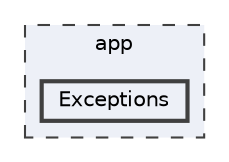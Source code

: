 digraph "app/Exceptions"
{
 // LATEX_PDF_SIZE
  bgcolor="transparent";
  edge [fontname=Helvetica,fontsize=10,labelfontname=Helvetica,labelfontsize=10];
  node [fontname=Helvetica,fontsize=10,shape=box,height=0.2,width=0.4];
  compound=true
  subgraph clusterdir_d422163b96683743ed3963d4aac17747 {
    graph [ bgcolor="#edf0f7", pencolor="grey25", label="app", fontname=Helvetica,fontsize=10 style="filled,dashed", URL="dir_d422163b96683743ed3963d4aac17747.html",tooltip=""]
  dir_17ad28703916f734b4c8becb6f0b42a0 [label="Exceptions", fillcolor="#edf0f7", color="grey25", style="filled,bold", URL="dir_17ad28703916f734b4c8becb6f0b42a0.html",tooltip=""];
  }
}

